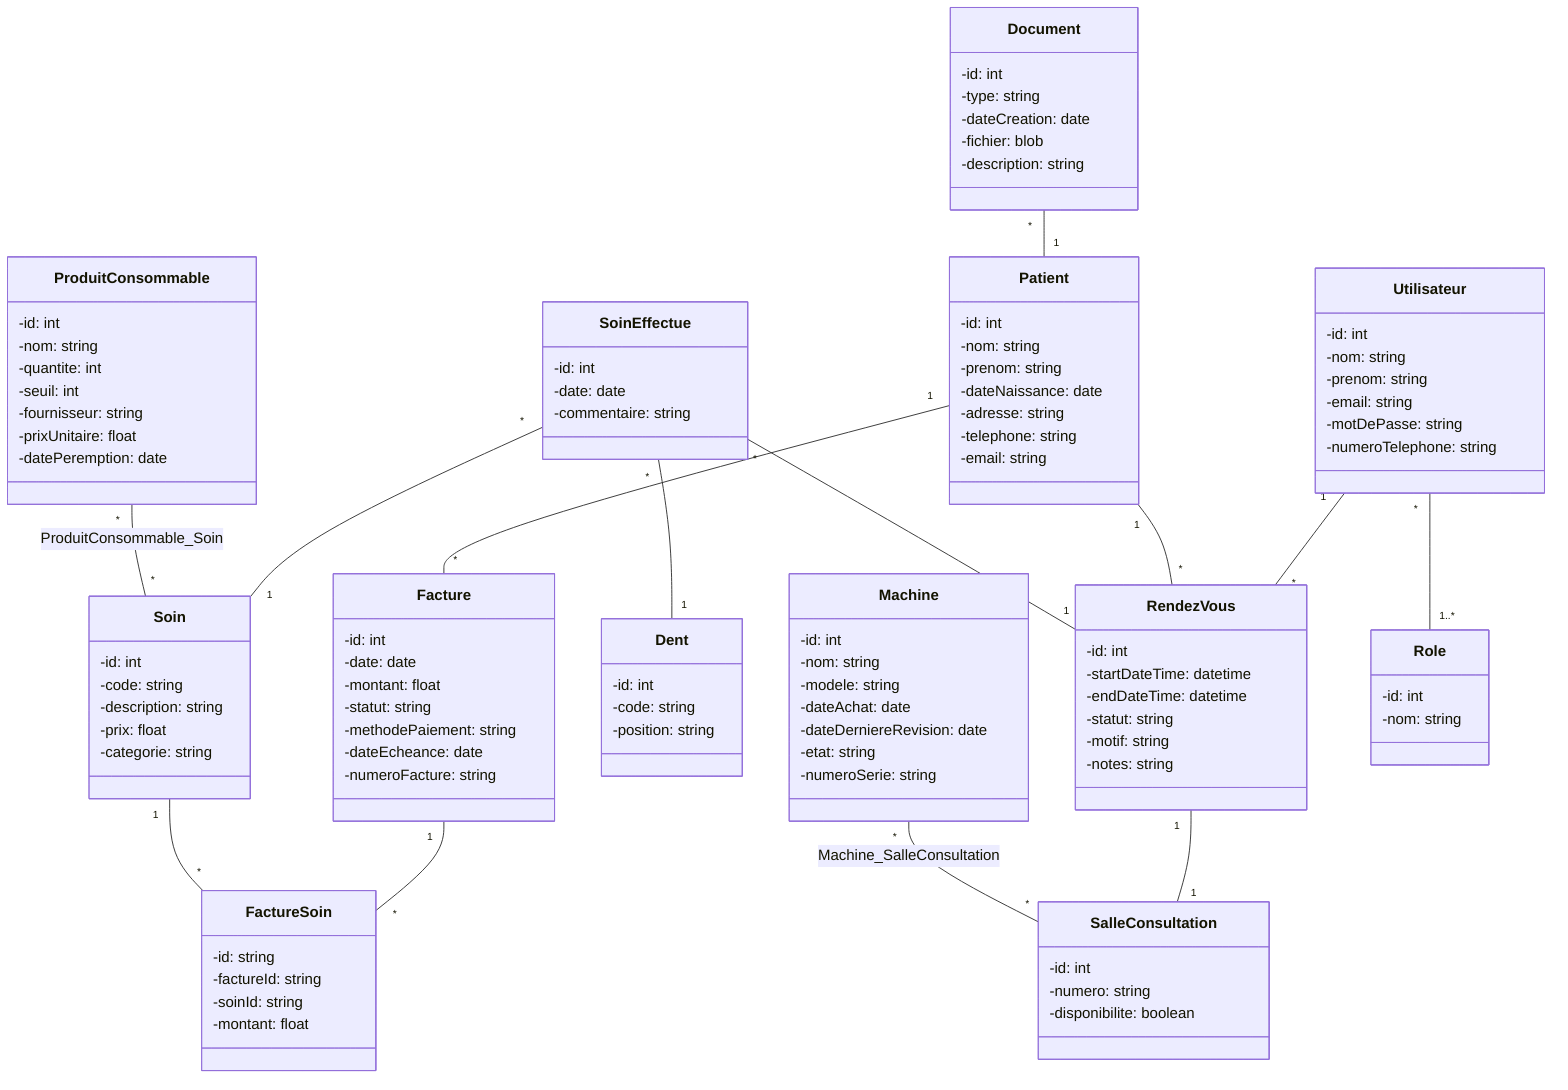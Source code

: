 classDiagram
    class Patient {
        -id: int
        -nom: string
        -prenom: string
        -dateNaissance: date
        -adresse: string
        -telephone: string
        -email: string
    }
    
    class Document {
        -id: int
        -type: string
        -dateCreation: date
        -fichier: blob
        -description: string
    }
    class Facture {
        -id: int
        -date: date
        -montant: float
        -statut: string
        -methodePaiement: string
        -dateEcheance: date
        -numeroFacture: string
    }
    
    class Soin {
        -id: int
        -code: string
        -description: string
        -prix: float
        -categorie: string
    }
    class FactureSoin {
        -id: string
        -factureId: string
        -soinId: string
        -montant: float
    }

    class Dent {
        -id: int
        -code: string
        -position: string
    }
    class RendezVous {
        -id: int
        -startDateTime: datetime
        -endDateTime: datetime
        -statut: string
        -motif: string
        -notes: string

    }
    class SalleConsultation {
        -id: int
        -numero: string
        -disponibilite: boolean
    }
    class Machine {
        -id: int
        -nom: string
        -modele: string
        -dateAchat: date
        -dateDerniereRevision: date
        -etat: string
        -numeroSerie: string
    }
    class ProduitConsommable {
        -id: int
        -nom: string
        -quantite: int
        -seuil: int
        -fournisseur: string
        -prixUnitaire: float
        -datePeremption: date
    }
    class Utilisateur {
        -id: int
        -nom: string
        -prenom: string
        -email: string
        -motDePasse: string
        -numeroTelephone: string
    }
    class Role {
        -id: int
        -nom: string
    }
    class SoinEffectue {
        -id: int
        -date: date
        -commentaire: string
    }

    Utilisateur "*" -- "1..*" Role
    Utilisateur "1" -- "*" RendezVous
   
    Patient "1" -- "*" Facture
    Patient "1" -- "*" RendezVous
    RendezVous "1" -- "1" SalleConsultation
    Document "*" -- "1" Patient   
    SoinEffectue "*" -- "1" Soin
    SoinEffectue "*" -- "1" Dent
    SoinEffectue "*" -- "1" RendezVous
    Machine "*" -- "*" SalleConsultation : Machine_SalleConsultation
    ProduitConsommable "*" -- "*" Soin: ProduitConsommable_Soin

    Facture "1" -- "*" FactureSoin
    Soin "1" -- "*" FactureSoin